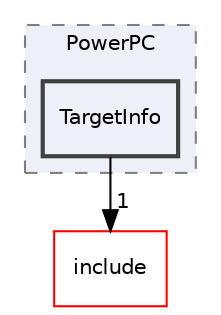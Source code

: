 digraph "lib/Target/PowerPC/TargetInfo"
{
 // LATEX_PDF_SIZE
  bgcolor="transparent";
  edge [fontname="Helvetica",fontsize="10",labelfontname="Helvetica",labelfontsize="10"];
  node [fontname="Helvetica",fontsize="10",shape="box"];
  compound=true
  subgraph clusterdir_1854d513cb8eef295481a59a854f7656 {
    graph [ bgcolor="#edf0f7", pencolor="grey50", style="filled,dashed,", label="PowerPC", fontname="Helvetica", fontsize="10", URL="dir_1854d513cb8eef295481a59a854f7656.html"]
  dir_9caa13905757761738893b9bf4320c4b [label="TargetInfo", style="filled,bold,", fillcolor="#edf0f7", color="grey25", URL="dir_9caa13905757761738893b9bf4320c4b.html"];
  }
  dir_d44c64559bbebec7f509842c48db8b23 [label="include", style="", fillcolor="#edf0f7", color="red", URL="dir_d44c64559bbebec7f509842c48db8b23.html"];
  dir_9caa13905757761738893b9bf4320c4b->dir_d44c64559bbebec7f509842c48db8b23 [headlabel="1", labeldistance=1.5 headhref="dir_000205_000082.html"];
}
